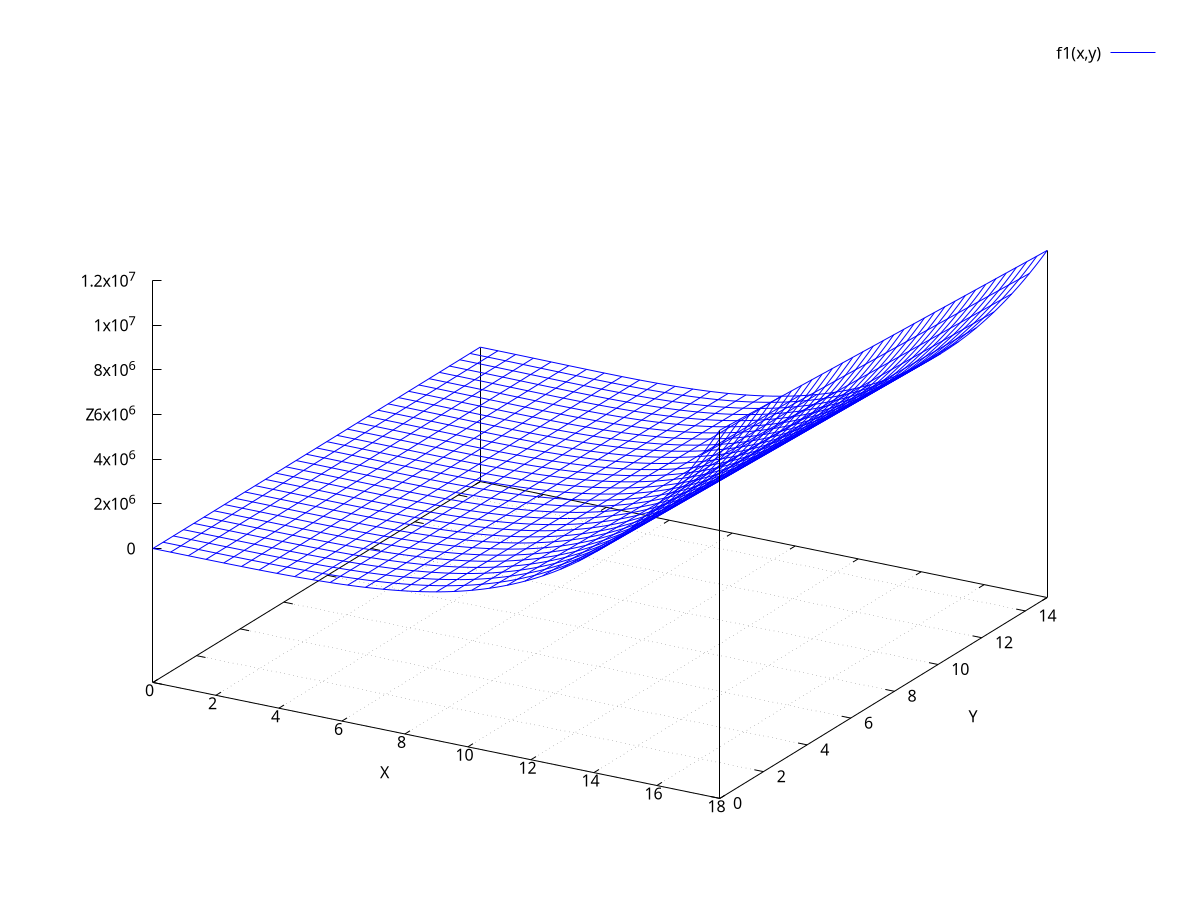 # setup
set xlabel "X"
set ylabel "Y"
set zlabel "Z"
set xrange [ 0: 18]
set yrange [ 0: 15]
set grid
set style function lines
set isosamples 33, 33

# definitions
f1(x,y) = 100 * (x**2 - y)**2 + (1 - x)**2 + 10

# action
splot f1(x,y) lc rgb "blue"

#pause mouse any
pause -1
